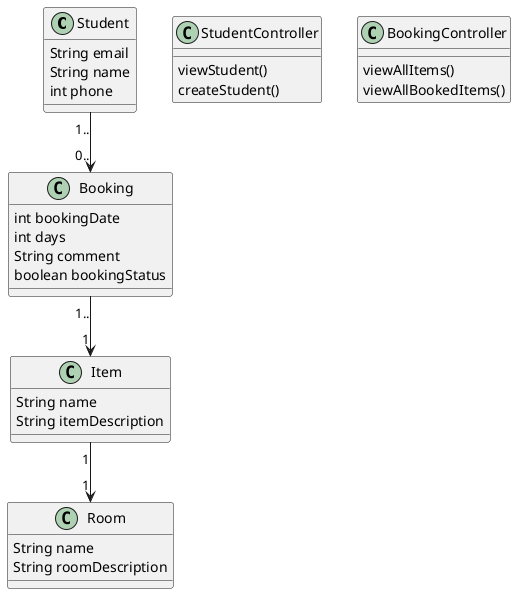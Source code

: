 @startuml
'https://plantuml.com/class-diagram

class Student{
String email
String name
int phone
}
class Booking{
int bookingDate
int days
String comment
boolean bookingStatus
}
class Item{
String name
String itemDescription
}
class Room {
String name
String roomDescription
}

class StudentController{
viewStudent()
createStudent()
}

class BookingController{
viewAllItems()
viewAllBookedItems()
}

Student "1.." --> "0.." Booking
Booking "1.."--> "1" Item
Item "1" --> "1" Room



@enduml